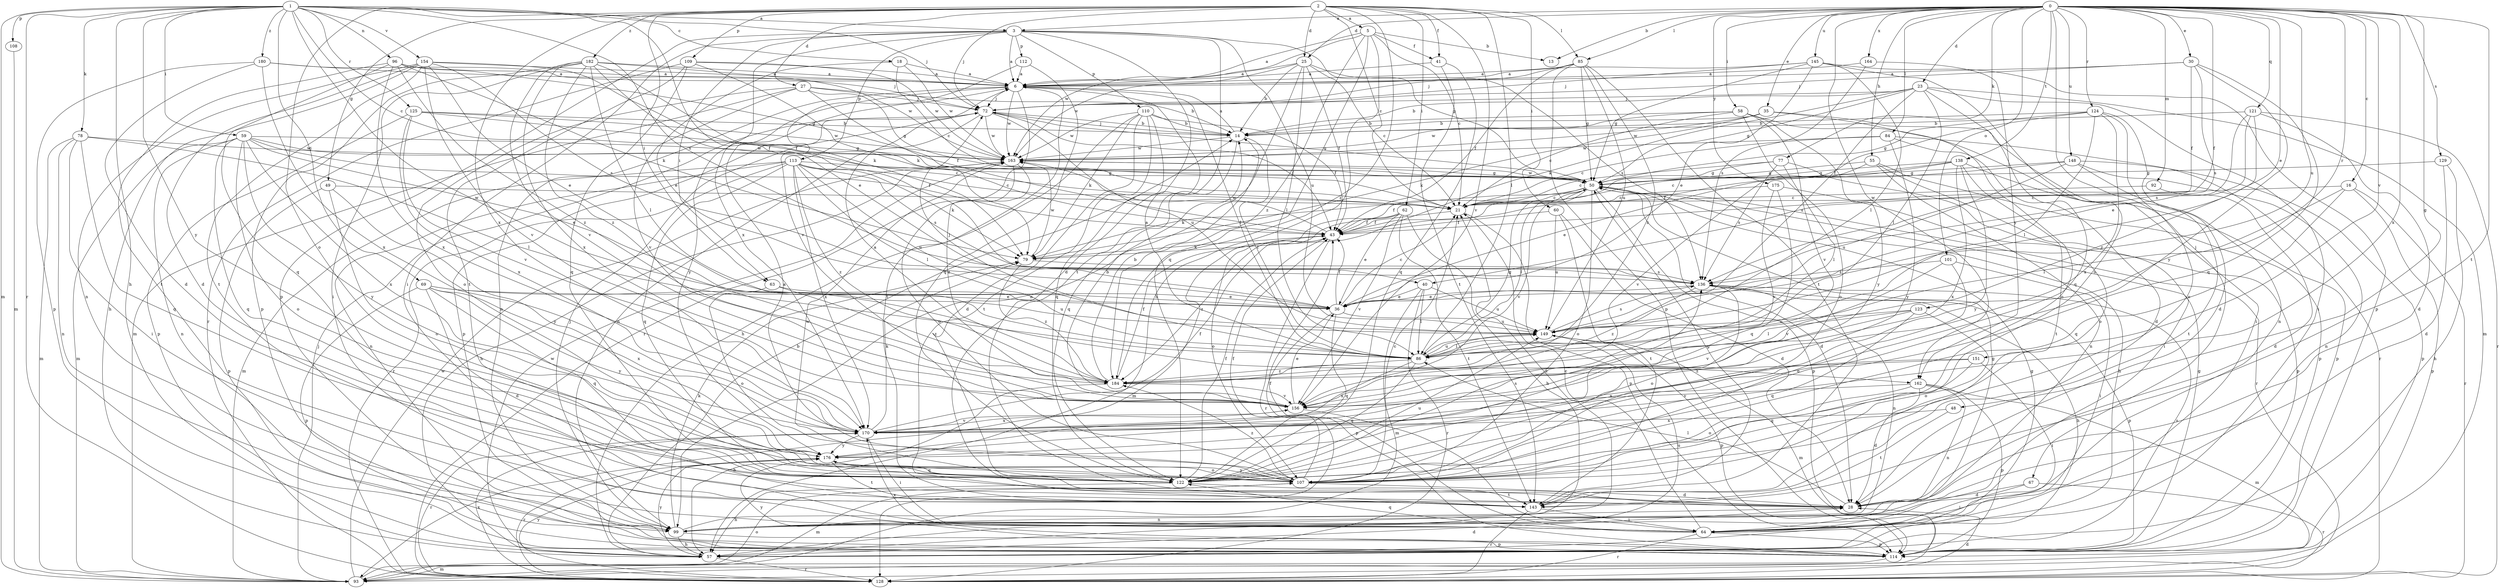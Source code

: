 strict digraph  {
0;
1;
2;
3;
5;
6;
13;
14;
16;
18;
21;
23;
25;
27;
28;
30;
35;
36;
40;
41;
43;
48;
49;
50;
55;
57;
58;
59;
60;
62;
63;
64;
67;
69;
72;
77;
78;
79;
84;
85;
86;
92;
93;
96;
99;
101;
107;
108;
109;
110;
112;
113;
114;
121;
122;
123;
124;
125;
128;
129;
136;
138;
143;
145;
148;
149;
151;
154;
156;
162;
163;
164;
170;
175;
176;
180;
182;
184;
0 -> 3  [label=a];
0 -> 13  [label=b];
0 -> 16  [label=c];
0 -> 23  [label=d];
0 -> 25  [label=d];
0 -> 30  [label=e];
0 -> 35  [label=e];
0 -> 36  [label=e];
0 -> 40  [label=f];
0 -> 48  [label=g];
0 -> 55  [label=h];
0 -> 58  [label=i];
0 -> 67  [label=j];
0 -> 77  [label=k];
0 -> 84  [label=l];
0 -> 85  [label=l];
0 -> 92  [label=m];
0 -> 101  [label=o];
0 -> 121  [label=q];
0 -> 123  [label=r];
0 -> 124  [label=r];
0 -> 129  [label=s];
0 -> 138  [label=t];
0 -> 143  [label=t];
0 -> 145  [label=u];
0 -> 148  [label=u];
0 -> 149  [label=u];
0 -> 151  [label=v];
0 -> 162  [label=w];
0 -> 164  [label=x];
0 -> 170  [label=x];
0 -> 175  [label=y];
1 -> 3  [label=a];
1 -> 18  [label=c];
1 -> 21  [label=c];
1 -> 40  [label=f];
1 -> 57  [label=h];
1 -> 59  [label=i];
1 -> 69  [label=j];
1 -> 72  [label=j];
1 -> 78  [label=k];
1 -> 93  [label=m];
1 -> 96  [label=n];
1 -> 108  [label=p];
1 -> 125  [label=r];
1 -> 128  [label=r];
1 -> 136  [label=s];
1 -> 154  [label=v];
1 -> 162  [label=w];
1 -> 176  [label=y];
1 -> 180  [label=z];
2 -> 5  [label=a];
2 -> 21  [label=c];
2 -> 25  [label=d];
2 -> 27  [label=d];
2 -> 41  [label=f];
2 -> 49  [label=g];
2 -> 60  [label=i];
2 -> 62  [label=i];
2 -> 63  [label=i];
2 -> 72  [label=j];
2 -> 85  [label=l];
2 -> 86  [label=l];
2 -> 107  [label=o];
2 -> 109  [label=p];
2 -> 156  [label=v];
2 -> 170  [label=x];
2 -> 182  [label=z];
2 -> 184  [label=z];
3 -> 6  [label=a];
3 -> 28  [label=d];
3 -> 50  [label=g];
3 -> 63  [label=i];
3 -> 64  [label=i];
3 -> 110  [label=p];
3 -> 112  [label=p];
3 -> 113  [label=p];
3 -> 114  [label=p];
3 -> 143  [label=t];
3 -> 149  [label=u];
3 -> 170  [label=x];
5 -> 6  [label=a];
5 -> 13  [label=b];
5 -> 21  [label=c];
5 -> 41  [label=f];
5 -> 57  [label=h];
5 -> 122  [label=q];
5 -> 163  [label=w];
5 -> 184  [label=z];
6 -> 72  [label=j];
6 -> 86  [label=l];
6 -> 99  [label=n];
6 -> 128  [label=r];
6 -> 143  [label=t];
6 -> 163  [label=w];
6 -> 176  [label=y];
14 -> 6  [label=a];
14 -> 72  [label=j];
14 -> 86  [label=l];
14 -> 122  [label=q];
14 -> 163  [label=w];
16 -> 21  [label=c];
16 -> 86  [label=l];
16 -> 114  [label=p];
16 -> 122  [label=q];
16 -> 128  [label=r];
18 -> 6  [label=a];
18 -> 21  [label=c];
18 -> 36  [label=e];
18 -> 163  [label=w];
21 -> 43  [label=f];
21 -> 114  [label=p];
23 -> 14  [label=b];
23 -> 50  [label=g];
23 -> 64  [label=i];
23 -> 72  [label=j];
23 -> 79  [label=k];
23 -> 86  [label=l];
23 -> 93  [label=m];
23 -> 122  [label=q];
23 -> 149  [label=u];
25 -> 6  [label=a];
25 -> 14  [label=b];
25 -> 21  [label=c];
25 -> 43  [label=f];
25 -> 86  [label=l];
25 -> 99  [label=n];
25 -> 136  [label=s];
25 -> 163  [label=w];
27 -> 14  [label=b];
27 -> 43  [label=f];
27 -> 50  [label=g];
27 -> 72  [label=j];
27 -> 93  [label=m];
27 -> 107  [label=o];
27 -> 156  [label=v];
28 -> 86  [label=l];
28 -> 99  [label=n];
30 -> 6  [label=a];
30 -> 43  [label=f];
30 -> 72  [label=j];
30 -> 122  [label=q];
30 -> 136  [label=s];
30 -> 176  [label=y];
35 -> 14  [label=b];
35 -> 79  [label=k];
35 -> 99  [label=n];
35 -> 107  [label=o];
35 -> 163  [label=w];
36 -> 21  [label=c];
36 -> 43  [label=f];
36 -> 114  [label=p];
36 -> 122  [label=q];
36 -> 149  [label=u];
40 -> 36  [label=e];
40 -> 86  [label=l];
40 -> 93  [label=m];
40 -> 128  [label=r];
40 -> 149  [label=u];
41 -> 6  [label=a];
41 -> 122  [label=q];
41 -> 143  [label=t];
43 -> 79  [label=k];
43 -> 128  [label=r];
43 -> 163  [label=w];
43 -> 184  [label=z];
48 -> 143  [label=t];
48 -> 170  [label=x];
49 -> 21  [label=c];
49 -> 107  [label=o];
49 -> 114  [label=p];
49 -> 176  [label=y];
50 -> 21  [label=c];
50 -> 28  [label=d];
50 -> 43  [label=f];
50 -> 57  [label=h];
50 -> 79  [label=k];
50 -> 86  [label=l];
50 -> 107  [label=o];
50 -> 114  [label=p];
50 -> 128  [label=r];
50 -> 156  [label=v];
50 -> 163  [label=w];
55 -> 50  [label=g];
55 -> 64  [label=i];
55 -> 99  [label=n];
55 -> 114  [label=p];
55 -> 156  [label=v];
57 -> 14  [label=b];
57 -> 28  [label=d];
57 -> 50  [label=g];
57 -> 128  [label=r];
57 -> 136  [label=s];
57 -> 149  [label=u];
57 -> 163  [label=w];
57 -> 176  [label=y];
58 -> 14  [label=b];
58 -> 21  [label=c];
58 -> 64  [label=i];
58 -> 107  [label=o];
58 -> 156  [label=v];
58 -> 163  [label=w];
58 -> 176  [label=y];
59 -> 21  [label=c];
59 -> 36  [label=e];
59 -> 43  [label=f];
59 -> 93  [label=m];
59 -> 99  [label=n];
59 -> 107  [label=o];
59 -> 122  [label=q];
59 -> 163  [label=w];
59 -> 170  [label=x];
59 -> 176  [label=y];
60 -> 28  [label=d];
60 -> 43  [label=f];
60 -> 143  [label=t];
60 -> 149  [label=u];
62 -> 36  [label=e];
62 -> 43  [label=f];
62 -> 57  [label=h];
62 -> 93  [label=m];
62 -> 107  [label=o];
62 -> 143  [label=t];
62 -> 156  [label=v];
63 -> 36  [label=e];
63 -> 107  [label=o];
63 -> 184  [label=z];
64 -> 21  [label=c];
64 -> 43  [label=f];
64 -> 50  [label=g];
64 -> 114  [label=p];
64 -> 122  [label=q];
64 -> 128  [label=r];
67 -> 28  [label=d];
67 -> 64  [label=i];
67 -> 128  [label=r];
69 -> 28  [label=d];
69 -> 36  [label=e];
69 -> 114  [label=p];
69 -> 122  [label=q];
69 -> 149  [label=u];
69 -> 170  [label=x];
69 -> 176  [label=y];
72 -> 14  [label=b];
72 -> 43  [label=f];
72 -> 50  [label=g];
72 -> 99  [label=n];
72 -> 114  [label=p];
72 -> 149  [label=u];
72 -> 163  [label=w];
77 -> 21  [label=c];
77 -> 50  [label=g];
77 -> 86  [label=l];
77 -> 107  [label=o];
77 -> 136  [label=s];
78 -> 64  [label=i];
78 -> 86  [label=l];
78 -> 93  [label=m];
78 -> 99  [label=n];
78 -> 122  [label=q];
78 -> 163  [label=w];
79 -> 136  [label=s];
79 -> 163  [label=w];
79 -> 184  [label=z];
84 -> 21  [label=c];
84 -> 28  [label=d];
84 -> 128  [label=r];
84 -> 163  [label=w];
84 -> 176  [label=y];
85 -> 6  [label=a];
85 -> 43  [label=f];
85 -> 50  [label=g];
85 -> 72  [label=j];
85 -> 114  [label=p];
85 -> 143  [label=t];
85 -> 149  [label=u];
85 -> 184  [label=z];
86 -> 6  [label=a];
86 -> 50  [label=g];
86 -> 72  [label=j];
86 -> 122  [label=q];
86 -> 149  [label=u];
86 -> 170  [label=x];
86 -> 184  [label=z];
92 -> 21  [label=c];
92 -> 28  [label=d];
93 -> 72  [label=j];
93 -> 107  [label=o];
93 -> 163  [label=w];
96 -> 6  [label=a];
96 -> 50  [label=g];
96 -> 79  [label=k];
96 -> 122  [label=q];
96 -> 143  [label=t];
96 -> 170  [label=x];
96 -> 184  [label=z];
99 -> 21  [label=c];
99 -> 57  [label=h];
99 -> 72  [label=j];
99 -> 79  [label=k];
99 -> 114  [label=p];
101 -> 64  [label=i];
101 -> 107  [label=o];
101 -> 136  [label=s];
101 -> 156  [label=v];
107 -> 6  [label=a];
107 -> 21  [label=c];
107 -> 28  [label=d];
107 -> 43  [label=f];
107 -> 93  [label=m];
107 -> 176  [label=y];
107 -> 184  [label=z];
108 -> 93  [label=m];
109 -> 6  [label=a];
109 -> 79  [label=k];
109 -> 122  [label=q];
109 -> 128  [label=r];
109 -> 143  [label=t];
109 -> 163  [label=w];
110 -> 14  [label=b];
110 -> 28  [label=d];
110 -> 43  [label=f];
110 -> 57  [label=h];
110 -> 79  [label=k];
110 -> 122  [label=q];
110 -> 143  [label=t];
110 -> 163  [label=w];
112 -> 6  [label=a];
112 -> 122  [label=q];
112 -> 156  [label=v];
113 -> 21  [label=c];
113 -> 50  [label=g];
113 -> 79  [label=k];
113 -> 86  [label=l];
113 -> 93  [label=m];
113 -> 99  [label=n];
113 -> 122  [label=q];
113 -> 128  [label=r];
113 -> 136  [label=s];
113 -> 149  [label=u];
113 -> 170  [label=x];
113 -> 184  [label=z];
114 -> 50  [label=g];
114 -> 93  [label=m];
114 -> 170  [label=x];
114 -> 176  [label=y];
121 -> 14  [label=b];
121 -> 28  [label=d];
121 -> 36  [label=e];
121 -> 128  [label=r];
121 -> 136  [label=s];
121 -> 184  [label=z];
122 -> 43  [label=f];
122 -> 57  [label=h];
122 -> 136  [label=s];
122 -> 143  [label=t];
122 -> 149  [label=u];
122 -> 163  [label=w];
123 -> 86  [label=l];
123 -> 107  [label=o];
123 -> 122  [label=q];
123 -> 149  [label=u];
123 -> 156  [label=v];
124 -> 14  [label=b];
124 -> 28  [label=d];
124 -> 43  [label=f];
124 -> 50  [label=g];
124 -> 86  [label=l];
124 -> 107  [label=o];
124 -> 170  [label=x];
125 -> 14  [label=b];
125 -> 50  [label=g];
125 -> 114  [label=p];
125 -> 156  [label=v];
125 -> 163  [label=w];
125 -> 170  [label=x];
128 -> 28  [label=d];
128 -> 170  [label=x];
128 -> 176  [label=y];
129 -> 28  [label=d];
129 -> 50  [label=g];
129 -> 57  [label=h];
136 -> 36  [label=e];
136 -> 57  [label=h];
136 -> 99  [label=n];
136 -> 107  [label=o];
136 -> 114  [label=p];
136 -> 184  [label=z];
138 -> 21  [label=c];
138 -> 36  [label=e];
138 -> 50  [label=g];
138 -> 114  [label=p];
138 -> 143  [label=t];
138 -> 170  [label=x];
138 -> 176  [label=y];
143 -> 50  [label=g];
143 -> 64  [label=i];
143 -> 128  [label=r];
145 -> 6  [label=a];
145 -> 36  [label=e];
145 -> 50  [label=g];
145 -> 72  [label=j];
145 -> 86  [label=l];
145 -> 107  [label=o];
145 -> 114  [label=p];
148 -> 43  [label=f];
148 -> 50  [label=g];
148 -> 99  [label=n];
148 -> 114  [label=p];
148 -> 143  [label=t];
148 -> 149  [label=u];
149 -> 86  [label=l];
149 -> 93  [label=m];
149 -> 114  [label=p];
149 -> 136  [label=s];
151 -> 64  [label=i];
151 -> 122  [label=q];
151 -> 170  [label=x];
151 -> 184  [label=z];
154 -> 6  [label=a];
154 -> 28  [label=d];
154 -> 36  [label=e];
154 -> 43  [label=f];
154 -> 57  [label=h];
154 -> 99  [label=n];
154 -> 136  [label=s];
154 -> 143  [label=t];
154 -> 156  [label=v];
156 -> 6  [label=a];
156 -> 14  [label=b];
156 -> 36  [label=e];
156 -> 64  [label=i];
156 -> 170  [label=x];
162 -> 28  [label=d];
162 -> 93  [label=m];
162 -> 99  [label=n];
162 -> 107  [label=o];
162 -> 114  [label=p];
162 -> 156  [label=v];
163 -> 50  [label=g];
163 -> 57  [label=h];
163 -> 107  [label=o];
163 -> 184  [label=z];
164 -> 6  [label=a];
164 -> 136  [label=s];
164 -> 162  [label=y];
170 -> 43  [label=f];
170 -> 64  [label=i];
170 -> 79  [label=k];
170 -> 128  [label=r];
170 -> 156  [label=v];
170 -> 176  [label=y];
175 -> 21  [label=c];
175 -> 114  [label=p];
175 -> 122  [label=q];
175 -> 156  [label=v];
176 -> 107  [label=o];
176 -> 122  [label=q];
176 -> 128  [label=r];
176 -> 143  [label=t];
180 -> 6  [label=a];
180 -> 28  [label=d];
180 -> 72  [label=j];
180 -> 114  [label=p];
180 -> 170  [label=x];
182 -> 6  [label=a];
182 -> 36  [label=e];
182 -> 64  [label=i];
182 -> 79  [label=k];
182 -> 86  [label=l];
182 -> 114  [label=p];
182 -> 156  [label=v];
182 -> 163  [label=w];
182 -> 170  [label=x];
182 -> 184  [label=z];
184 -> 14  [label=b];
184 -> 43  [label=f];
184 -> 57  [label=h];
184 -> 156  [label=v];
}
